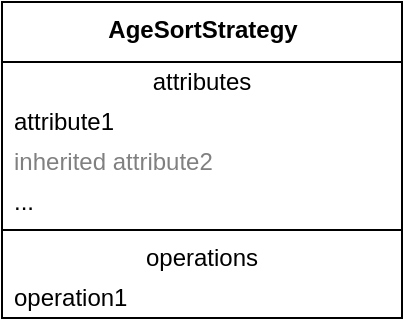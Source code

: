 <mxfile version="15.5.8" type="github">
  <diagram id="Eez2vNiQA8f-KDP3fJMo" name="Page-1">
    <mxGraphModel dx="1038" dy="579" grid="1" gridSize="10" guides="1" tooltips="1" connect="1" arrows="1" fold="1" page="1" pageScale="1" pageWidth="850" pageHeight="1100" math="0" shadow="0">
      <root>
        <mxCell id="0" />
        <mxCell id="1" parent="0" />
        <mxCell id="1Vi4NwJB7WIJ8T-tBp-d-1" value="&lt;b&gt;AgeSortStrategy&lt;/b&gt;" style="swimlane;fontStyle=0;align=center;verticalAlign=top;childLayout=stackLayout;horizontal=1;startSize=30;horizontalStack=0;resizeParent=1;resizeParentMax=0;resizeLast=0;collapsible=0;marginBottom=0;html=1;" vertex="1" parent="1">
          <mxGeometry x="130" y="70" width="200" height="158" as="geometry" />
        </mxCell>
        <mxCell id="1Vi4NwJB7WIJ8T-tBp-d-2" value="attributes" style="text;html=1;strokeColor=none;fillColor=none;align=center;verticalAlign=middle;spacingLeft=4;spacingRight=4;overflow=hidden;rotatable=0;points=[[0,0.5],[1,0.5]];portConstraint=eastwest;" vertex="1" parent="1Vi4NwJB7WIJ8T-tBp-d-1">
          <mxGeometry y="30" width="200" height="20" as="geometry" />
        </mxCell>
        <mxCell id="1Vi4NwJB7WIJ8T-tBp-d-3" value="attribute1" style="text;html=1;strokeColor=none;fillColor=none;align=left;verticalAlign=middle;spacingLeft=4;spacingRight=4;overflow=hidden;rotatable=0;points=[[0,0.5],[1,0.5]];portConstraint=eastwest;" vertex="1" parent="1Vi4NwJB7WIJ8T-tBp-d-1">
          <mxGeometry y="50" width="200" height="20" as="geometry" />
        </mxCell>
        <mxCell id="1Vi4NwJB7WIJ8T-tBp-d-4" value="inherited attribute2" style="text;html=1;strokeColor=none;fillColor=none;align=left;verticalAlign=middle;spacingLeft=4;spacingRight=4;overflow=hidden;rotatable=0;points=[[0,0.5],[1,0.5]];portConstraint=eastwest;fontColor=#808080;" vertex="1" parent="1Vi4NwJB7WIJ8T-tBp-d-1">
          <mxGeometry y="70" width="200" height="20" as="geometry" />
        </mxCell>
        <mxCell id="1Vi4NwJB7WIJ8T-tBp-d-5" value="..." style="text;html=1;strokeColor=none;fillColor=none;align=left;verticalAlign=middle;spacingLeft=4;spacingRight=4;overflow=hidden;rotatable=0;points=[[0,0.5],[1,0.5]];portConstraint=eastwest;" vertex="1" parent="1Vi4NwJB7WIJ8T-tBp-d-1">
          <mxGeometry y="90" width="200" height="20" as="geometry" />
        </mxCell>
        <mxCell id="1Vi4NwJB7WIJ8T-tBp-d-6" value="" style="line;strokeWidth=1;fillColor=none;align=left;verticalAlign=middle;spacingTop=-1;spacingLeft=3;spacingRight=3;rotatable=0;labelPosition=right;points=[];portConstraint=eastwest;" vertex="1" parent="1Vi4NwJB7WIJ8T-tBp-d-1">
          <mxGeometry y="110" width="200" height="8" as="geometry" />
        </mxCell>
        <mxCell id="1Vi4NwJB7WIJ8T-tBp-d-7" value="operations" style="text;html=1;strokeColor=none;fillColor=none;align=center;verticalAlign=middle;spacingLeft=4;spacingRight=4;overflow=hidden;rotatable=0;points=[[0,0.5],[1,0.5]];portConstraint=eastwest;" vertex="1" parent="1Vi4NwJB7WIJ8T-tBp-d-1">
          <mxGeometry y="118" width="200" height="20" as="geometry" />
        </mxCell>
        <mxCell id="1Vi4NwJB7WIJ8T-tBp-d-8" value="operation1" style="text;html=1;strokeColor=none;fillColor=none;align=left;verticalAlign=middle;spacingLeft=4;spacingRight=4;overflow=hidden;rotatable=0;points=[[0,0.5],[1,0.5]];portConstraint=eastwest;" vertex="1" parent="1Vi4NwJB7WIJ8T-tBp-d-1">
          <mxGeometry y="138" width="200" height="20" as="geometry" />
        </mxCell>
      </root>
    </mxGraphModel>
  </diagram>
</mxfile>
